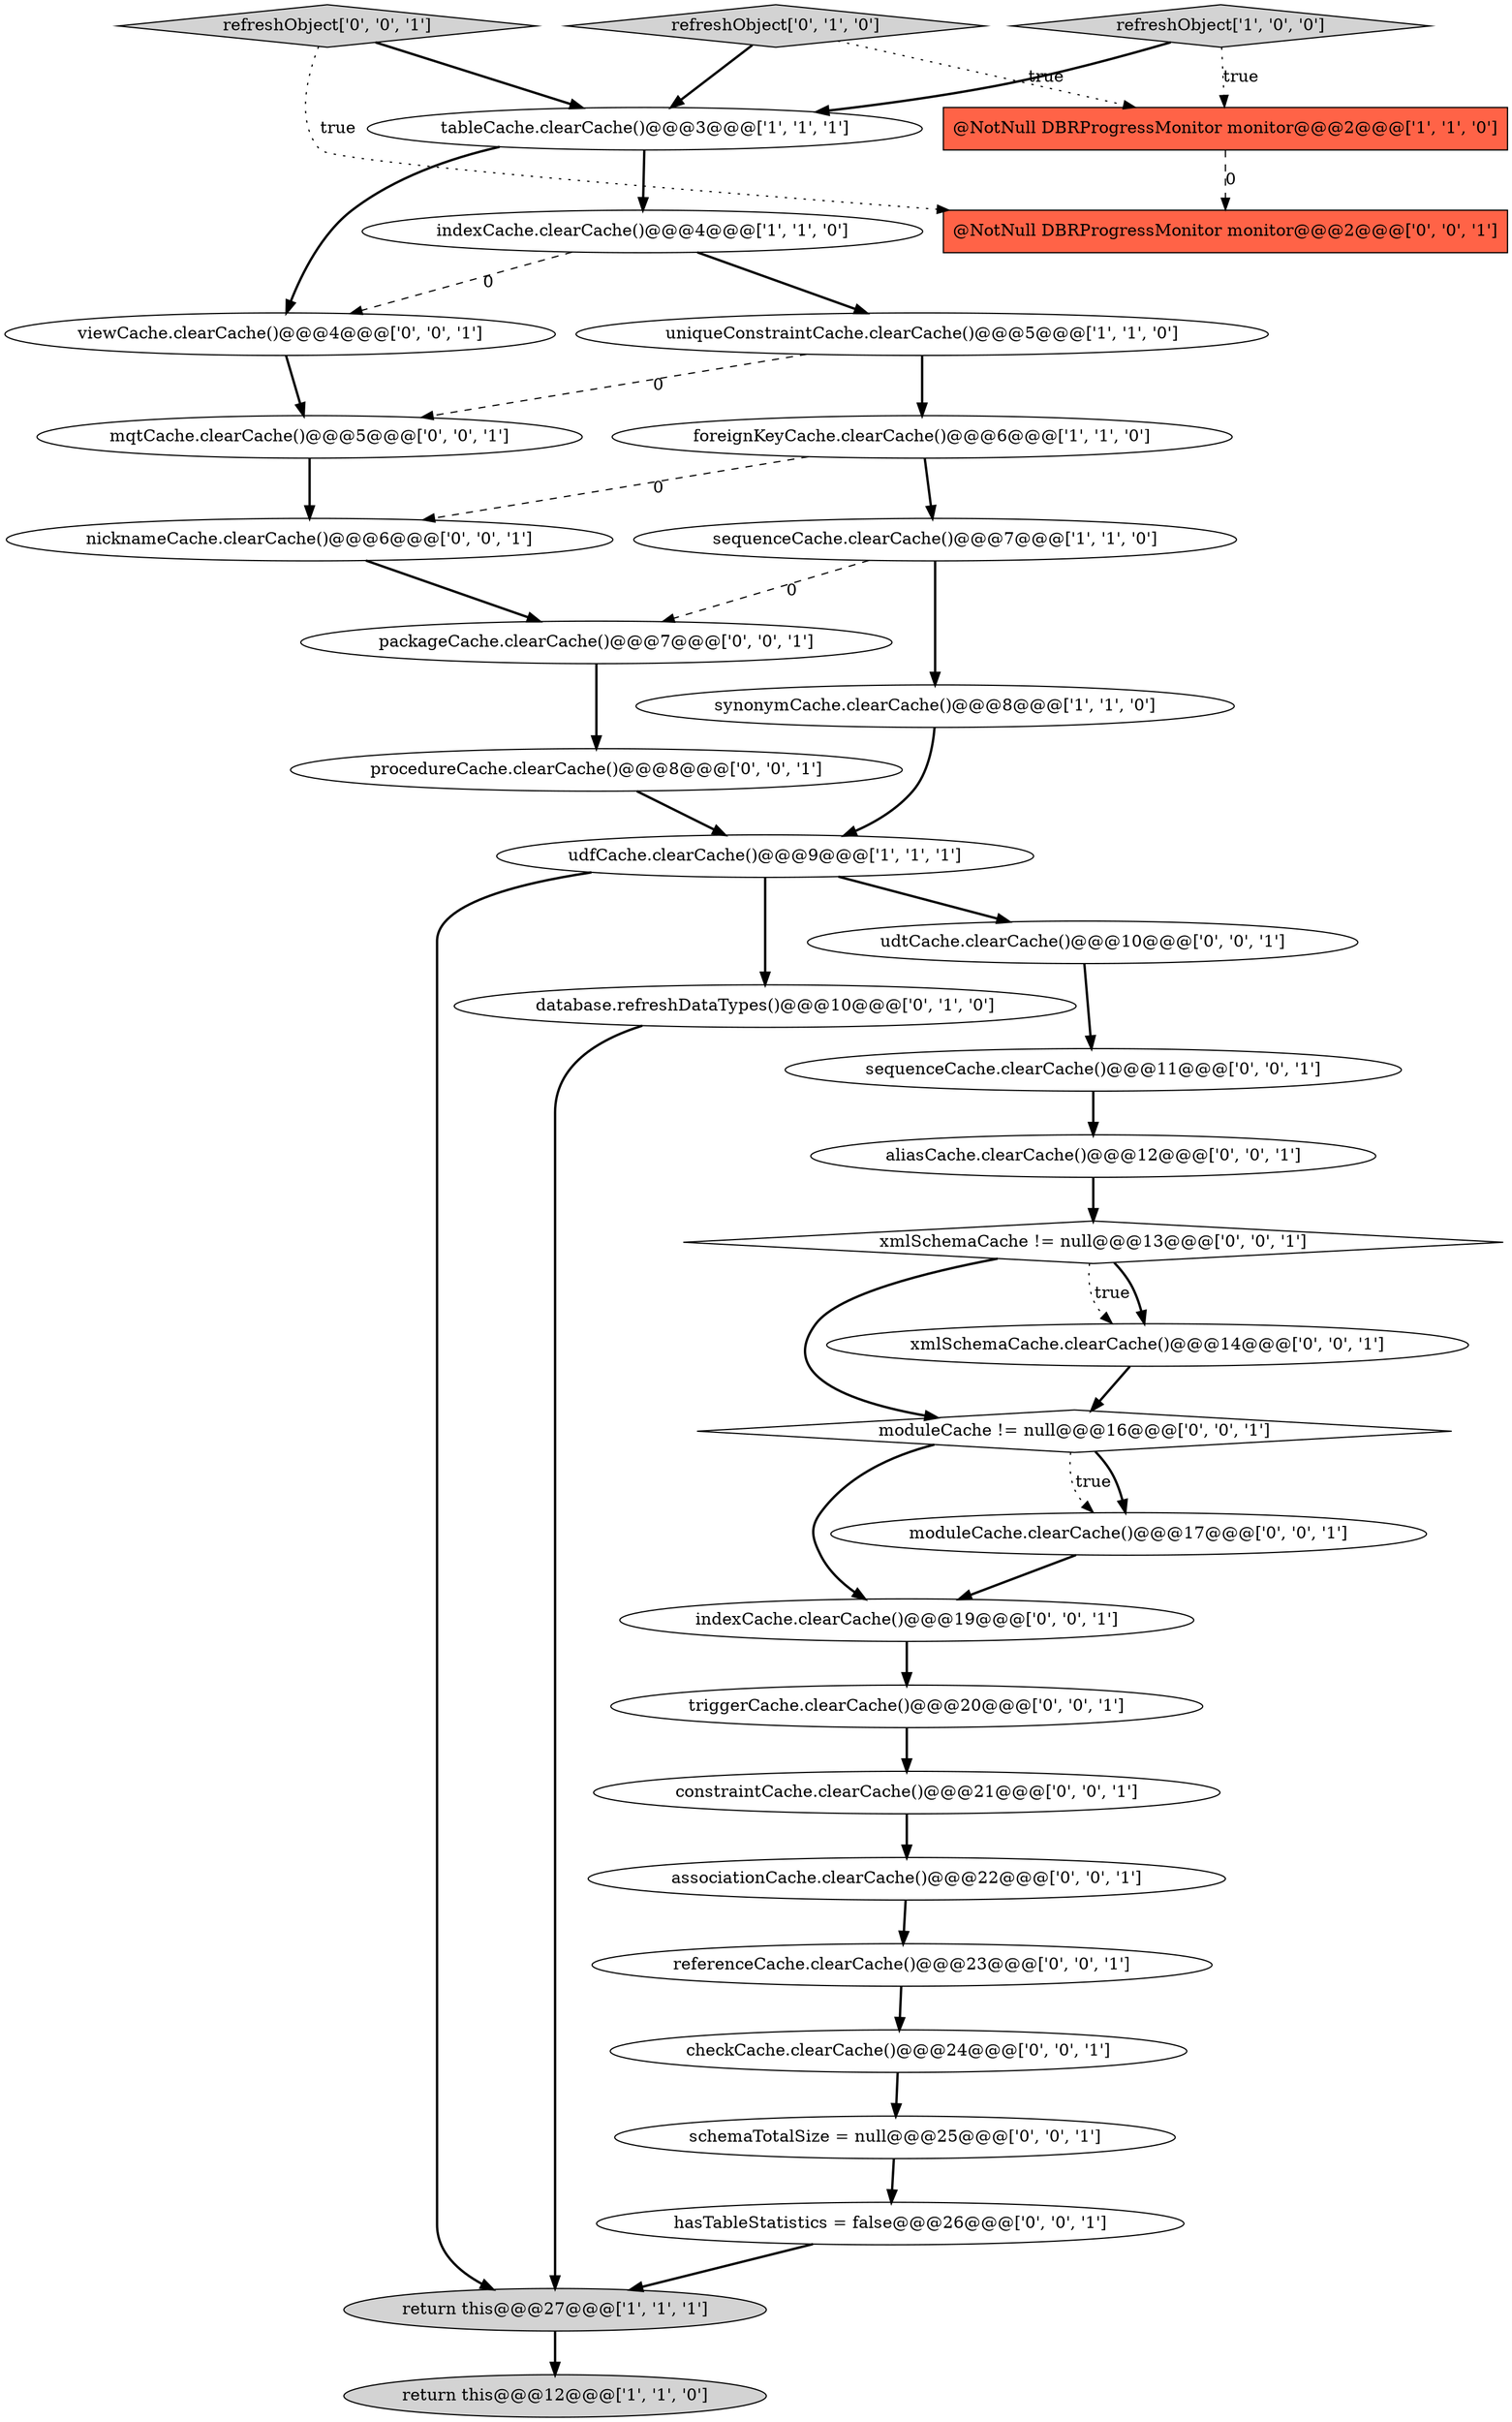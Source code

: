 digraph {
20 [style = filled, label = "aliasCache.clearCache()@@@12@@@['0', '0', '1']", fillcolor = white, shape = ellipse image = "AAA0AAABBB3BBB"];
16 [style = filled, label = "udtCache.clearCache()@@@10@@@['0', '0', '1']", fillcolor = white, shape = ellipse image = "AAA0AAABBB3BBB"];
26 [style = filled, label = "packageCache.clearCache()@@@7@@@['0', '0', '1']", fillcolor = white, shape = ellipse image = "AAA0AAABBB3BBB"];
34 [style = filled, label = "nicknameCache.clearCache()@@@6@@@['0', '0', '1']", fillcolor = white, shape = ellipse image = "AAA0AAABBB3BBB"];
27 [style = filled, label = "constraintCache.clearCache()@@@21@@@['0', '0', '1']", fillcolor = white, shape = ellipse image = "AAA0AAABBB3BBB"];
1 [style = filled, label = "uniqueConstraintCache.clearCache()@@@5@@@['1', '1', '0']", fillcolor = white, shape = ellipse image = "AAA0AAABBB1BBB"];
15 [style = filled, label = "triggerCache.clearCache()@@@20@@@['0', '0', '1']", fillcolor = white, shape = ellipse image = "AAA0AAABBB3BBB"];
9 [style = filled, label = "@NotNull DBRProgressMonitor monitor@@@2@@@['1', '1', '0']", fillcolor = tomato, shape = box image = "AAA0AAABBB1BBB"];
17 [style = filled, label = "@NotNull DBRProgressMonitor monitor@@@2@@@['0', '0', '1']", fillcolor = tomato, shape = box image = "AAA0AAABBB3BBB"];
4 [style = filled, label = "udfCache.clearCache()@@@9@@@['1', '1', '1']", fillcolor = white, shape = ellipse image = "AAA0AAABBB1BBB"];
0 [style = filled, label = "sequenceCache.clearCache()@@@7@@@['1', '1', '0']", fillcolor = white, shape = ellipse image = "AAA0AAABBB1BBB"];
24 [style = filled, label = "sequenceCache.clearCache()@@@11@@@['0', '0', '1']", fillcolor = white, shape = ellipse image = "AAA0AAABBB3BBB"];
11 [style = filled, label = "refreshObject['0', '1', '0']", fillcolor = lightgray, shape = diamond image = "AAA0AAABBB2BBB"];
30 [style = filled, label = "procedureCache.clearCache()@@@8@@@['0', '0', '1']", fillcolor = white, shape = ellipse image = "AAA0AAABBB3BBB"];
18 [style = filled, label = "xmlSchemaCache != null@@@13@@@['0', '0', '1']", fillcolor = white, shape = diamond image = "AAA0AAABBB3BBB"];
23 [style = filled, label = "refreshObject['0', '0', '1']", fillcolor = lightgray, shape = diamond image = "AAA0AAABBB3BBB"];
13 [style = filled, label = "checkCache.clearCache()@@@24@@@['0', '0', '1']", fillcolor = white, shape = ellipse image = "AAA0AAABBB3BBB"];
7 [style = filled, label = "indexCache.clearCache()@@@4@@@['1', '1', '0']", fillcolor = white, shape = ellipse image = "AAA0AAABBB1BBB"];
8 [style = filled, label = "tableCache.clearCache()@@@3@@@['1', '1', '1']", fillcolor = white, shape = ellipse image = "AAA0AAABBB1BBB"];
29 [style = filled, label = "moduleCache != null@@@16@@@['0', '0', '1']", fillcolor = white, shape = diamond image = "AAA0AAABBB3BBB"];
5 [style = filled, label = "synonymCache.clearCache()@@@8@@@['1', '1', '0']", fillcolor = white, shape = ellipse image = "AAA0AAABBB1BBB"];
31 [style = filled, label = "mqtCache.clearCache()@@@5@@@['0', '0', '1']", fillcolor = white, shape = ellipse image = "AAA0AAABBB3BBB"];
14 [style = filled, label = "moduleCache.clearCache()@@@17@@@['0', '0', '1']", fillcolor = white, shape = ellipse image = "AAA0AAABBB3BBB"];
33 [style = filled, label = "xmlSchemaCache.clearCache()@@@14@@@['0', '0', '1']", fillcolor = white, shape = ellipse image = "AAA0AAABBB3BBB"];
12 [style = filled, label = "database.refreshDataTypes()@@@10@@@['0', '1', '0']", fillcolor = white, shape = ellipse image = "AAA1AAABBB2BBB"];
19 [style = filled, label = "associationCache.clearCache()@@@22@@@['0', '0', '1']", fillcolor = white, shape = ellipse image = "AAA0AAABBB3BBB"];
21 [style = filled, label = "schemaTotalSize = null@@@25@@@['0', '0', '1']", fillcolor = white, shape = ellipse image = "AAA0AAABBB3BBB"];
32 [style = filled, label = "hasTableStatistics = false@@@26@@@['0', '0', '1']", fillcolor = white, shape = ellipse image = "AAA0AAABBB3BBB"];
3 [style = filled, label = "refreshObject['1', '0', '0']", fillcolor = lightgray, shape = diamond image = "AAA0AAABBB1BBB"];
22 [style = filled, label = "referenceCache.clearCache()@@@23@@@['0', '0', '1']", fillcolor = white, shape = ellipse image = "AAA0AAABBB3BBB"];
10 [style = filled, label = "return this@@@27@@@['1', '1', '1']", fillcolor = lightgray, shape = ellipse image = "AAA0AAABBB1BBB"];
25 [style = filled, label = "indexCache.clearCache()@@@19@@@['0', '0', '1']", fillcolor = white, shape = ellipse image = "AAA0AAABBB3BBB"];
6 [style = filled, label = "foreignKeyCache.clearCache()@@@6@@@['1', '1', '0']", fillcolor = white, shape = ellipse image = "AAA0AAABBB1BBB"];
28 [style = filled, label = "viewCache.clearCache()@@@4@@@['0', '0', '1']", fillcolor = white, shape = ellipse image = "AAA0AAABBB3BBB"];
2 [style = filled, label = "return this@@@12@@@['1', '1', '0']", fillcolor = lightgray, shape = ellipse image = "AAA0AAABBB1BBB"];
28->31 [style = bold, label=""];
11->9 [style = dotted, label="true"];
16->24 [style = bold, label=""];
0->26 [style = dashed, label="0"];
25->15 [style = bold, label=""];
10->2 [style = bold, label=""];
4->16 [style = bold, label=""];
21->32 [style = bold, label=""];
18->33 [style = dotted, label="true"];
24->20 [style = bold, label=""];
7->28 [style = dashed, label="0"];
20->18 [style = bold, label=""];
6->0 [style = bold, label=""];
9->17 [style = dashed, label="0"];
18->33 [style = bold, label=""];
19->22 [style = bold, label=""];
1->6 [style = bold, label=""];
5->4 [style = bold, label=""];
29->25 [style = bold, label=""];
15->27 [style = bold, label=""];
12->10 [style = bold, label=""];
23->17 [style = dotted, label="true"];
1->31 [style = dashed, label="0"];
11->8 [style = bold, label=""];
32->10 [style = bold, label=""];
29->14 [style = dotted, label="true"];
23->8 [style = bold, label=""];
8->28 [style = bold, label=""];
3->8 [style = bold, label=""];
4->12 [style = bold, label=""];
30->4 [style = bold, label=""];
6->34 [style = dashed, label="0"];
14->25 [style = bold, label=""];
4->10 [style = bold, label=""];
8->7 [style = bold, label=""];
27->19 [style = bold, label=""];
7->1 [style = bold, label=""];
29->14 [style = bold, label=""];
0->5 [style = bold, label=""];
26->30 [style = bold, label=""];
3->9 [style = dotted, label="true"];
34->26 [style = bold, label=""];
33->29 [style = bold, label=""];
31->34 [style = bold, label=""];
18->29 [style = bold, label=""];
22->13 [style = bold, label=""];
13->21 [style = bold, label=""];
}
